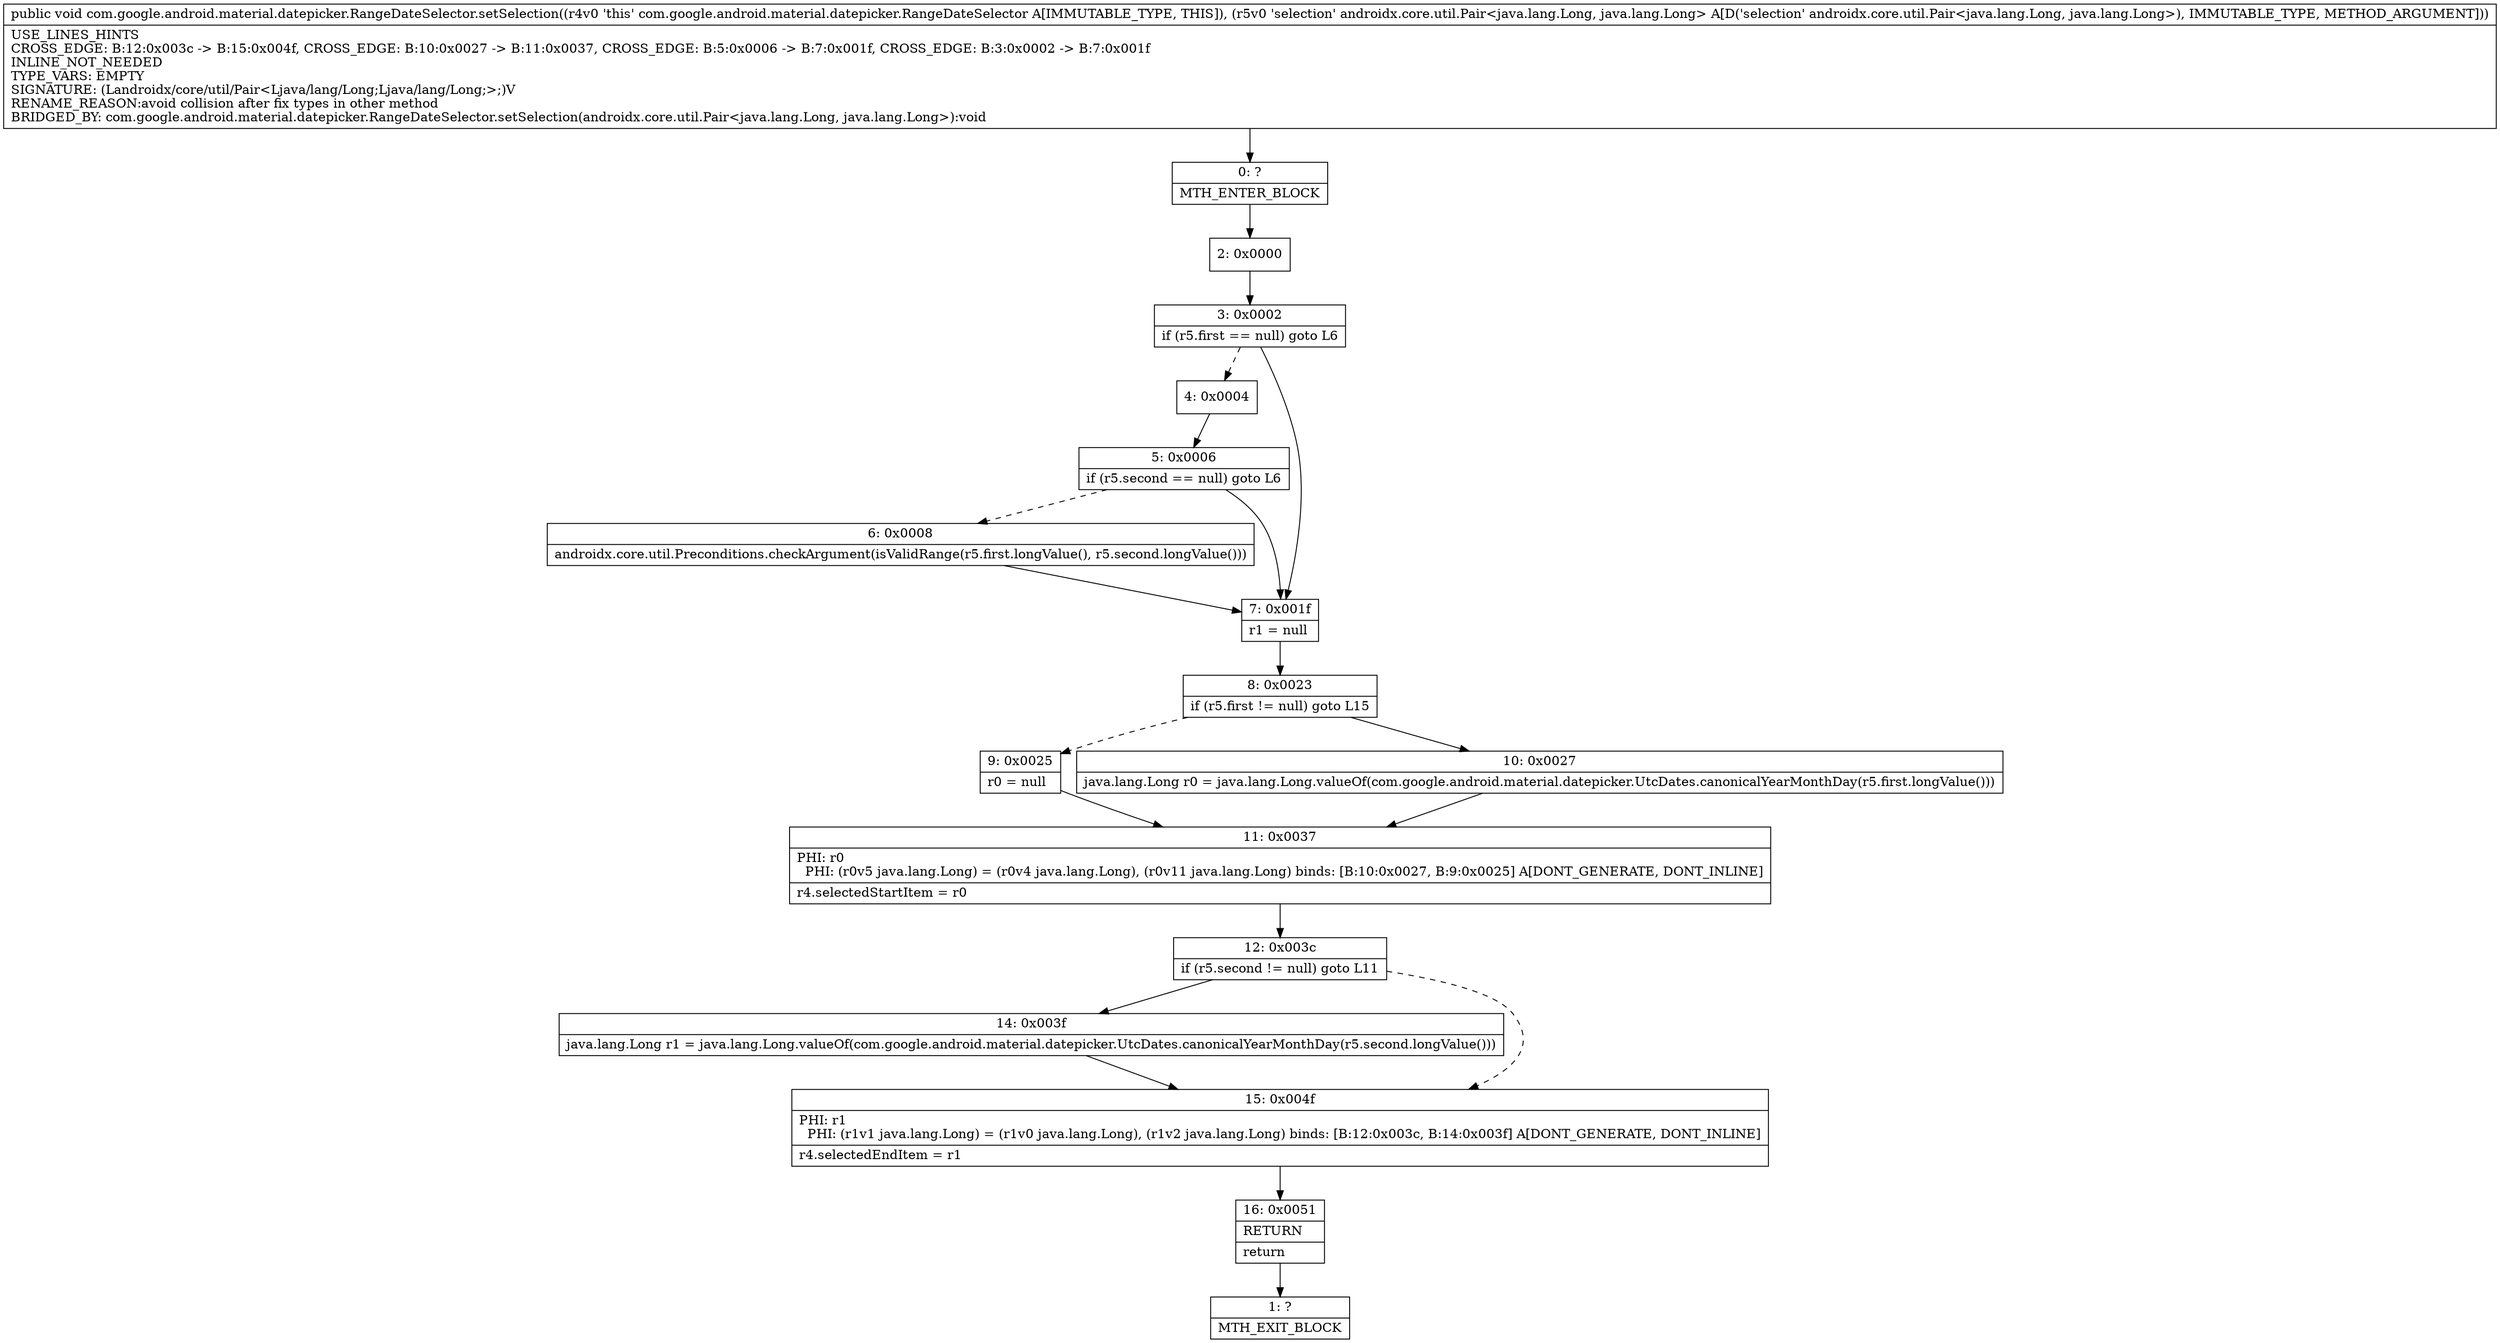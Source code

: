 digraph "CFG forcom.google.android.material.datepicker.RangeDateSelector.setSelection(Landroidx\/core\/util\/Pair;)V" {
Node_0 [shape=record,label="{0\:\ ?|MTH_ENTER_BLOCK\l}"];
Node_2 [shape=record,label="{2\:\ 0x0000}"];
Node_3 [shape=record,label="{3\:\ 0x0002|if (r5.first == null) goto L6\l}"];
Node_4 [shape=record,label="{4\:\ 0x0004}"];
Node_5 [shape=record,label="{5\:\ 0x0006|if (r5.second == null) goto L6\l}"];
Node_6 [shape=record,label="{6\:\ 0x0008|androidx.core.util.Preconditions.checkArgument(isValidRange(r5.first.longValue(), r5.second.longValue()))\l}"];
Node_7 [shape=record,label="{7\:\ 0x001f|r1 = null\l}"];
Node_8 [shape=record,label="{8\:\ 0x0023|if (r5.first != null) goto L15\l}"];
Node_9 [shape=record,label="{9\:\ 0x0025|r0 = null\l}"];
Node_11 [shape=record,label="{11\:\ 0x0037|PHI: r0 \l  PHI: (r0v5 java.lang.Long) = (r0v4 java.lang.Long), (r0v11 java.lang.Long) binds: [B:10:0x0027, B:9:0x0025] A[DONT_GENERATE, DONT_INLINE]\l|r4.selectedStartItem = r0\l}"];
Node_12 [shape=record,label="{12\:\ 0x003c|if (r5.second != null) goto L11\l}"];
Node_14 [shape=record,label="{14\:\ 0x003f|java.lang.Long r1 = java.lang.Long.valueOf(com.google.android.material.datepicker.UtcDates.canonicalYearMonthDay(r5.second.longValue()))\l}"];
Node_15 [shape=record,label="{15\:\ 0x004f|PHI: r1 \l  PHI: (r1v1 java.lang.Long) = (r1v0 java.lang.Long), (r1v2 java.lang.Long) binds: [B:12:0x003c, B:14:0x003f] A[DONT_GENERATE, DONT_INLINE]\l|r4.selectedEndItem = r1\l}"];
Node_16 [shape=record,label="{16\:\ 0x0051|RETURN\l|return\l}"];
Node_1 [shape=record,label="{1\:\ ?|MTH_EXIT_BLOCK\l}"];
Node_10 [shape=record,label="{10\:\ 0x0027|java.lang.Long r0 = java.lang.Long.valueOf(com.google.android.material.datepicker.UtcDates.canonicalYearMonthDay(r5.first.longValue()))\l}"];
MethodNode[shape=record,label="{public void com.google.android.material.datepicker.RangeDateSelector.setSelection((r4v0 'this' com.google.android.material.datepicker.RangeDateSelector A[IMMUTABLE_TYPE, THIS]), (r5v0 'selection' androidx.core.util.Pair\<java.lang.Long, java.lang.Long\> A[D('selection' androidx.core.util.Pair\<java.lang.Long, java.lang.Long\>), IMMUTABLE_TYPE, METHOD_ARGUMENT]))  | USE_LINES_HINTS\lCROSS_EDGE: B:12:0x003c \-\> B:15:0x004f, CROSS_EDGE: B:10:0x0027 \-\> B:11:0x0037, CROSS_EDGE: B:5:0x0006 \-\> B:7:0x001f, CROSS_EDGE: B:3:0x0002 \-\> B:7:0x001f\lINLINE_NOT_NEEDED\lTYPE_VARS: EMPTY\lSIGNATURE: (Landroidx\/core\/util\/Pair\<Ljava\/lang\/Long;Ljava\/lang\/Long;\>;)V\lRENAME_REASON:avoid collision after fix types in other method\lBRIDGED_BY: com.google.android.material.datepicker.RangeDateSelector.setSelection(androidx.core.util.Pair\<java.lang.Long, java.lang.Long\>):void\l}"];
MethodNode -> Node_0;Node_0 -> Node_2;
Node_2 -> Node_3;
Node_3 -> Node_4[style=dashed];
Node_3 -> Node_7;
Node_4 -> Node_5;
Node_5 -> Node_6[style=dashed];
Node_5 -> Node_7;
Node_6 -> Node_7;
Node_7 -> Node_8;
Node_8 -> Node_9[style=dashed];
Node_8 -> Node_10;
Node_9 -> Node_11;
Node_11 -> Node_12;
Node_12 -> Node_14;
Node_12 -> Node_15[style=dashed];
Node_14 -> Node_15;
Node_15 -> Node_16;
Node_16 -> Node_1;
Node_10 -> Node_11;
}

